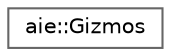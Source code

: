 digraph "Graphical Class Hierarchy"
{
 // LATEX_PDF_SIZE
  bgcolor="transparent";
  edge [fontname=Helvetica,fontsize=10,labelfontname=Helvetica,labelfontsize=10];
  node [fontname=Helvetica,fontsize=10,shape=box,height=0.2,width=0.4];
  rankdir="LR";
  Node0 [id="Node000000",label="aie::Gizmos",height=0.2,width=0.4,color="grey40", fillcolor="white", style="filled",URL="$classaie_1_1_gizmos.html",tooltip=" "];
}
